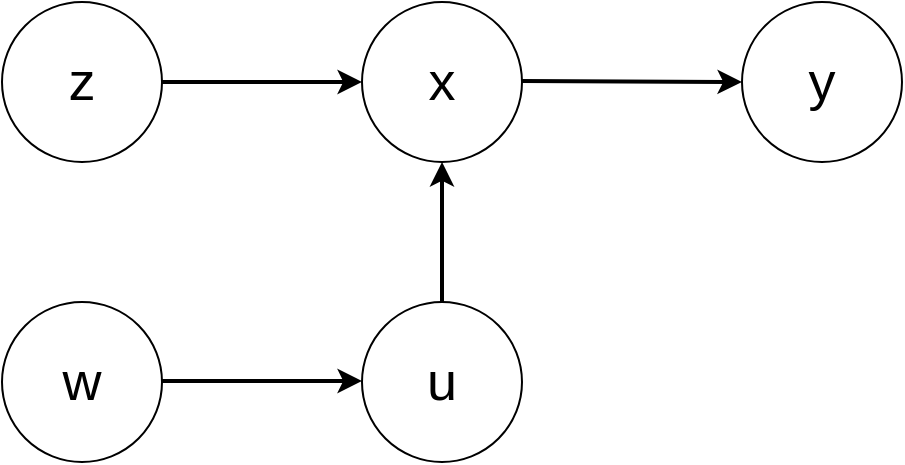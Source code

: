 <mxfile version="28.2.7">
  <diagram name="Page-1" id="UmJcWgQW5-kBxwZM-P0t">
    <mxGraphModel dx="867" dy="840" grid="1" gridSize="10" guides="1" tooltips="1" connect="1" arrows="1" fold="1" page="1" pageScale="1" pageWidth="850" pageHeight="1100" math="0" shadow="0">
      <root>
        <mxCell id="0" />
        <mxCell id="1" parent="0" />
        <mxCell id="2CvZfWqr4aYp74dCvFw_-1" value="&lt;font style=&quot;font-size: 27px;&quot;&gt;x&lt;/font&gt;" style="ellipse;whiteSpace=wrap;html=1;aspect=fixed;" vertex="1" parent="1">
          <mxGeometry x="250" y="120" width="80" height="80" as="geometry" />
        </mxCell>
        <mxCell id="2CvZfWqr4aYp74dCvFw_-2" value="&lt;font style=&quot;font-size: 27px;&quot;&gt;u&lt;/font&gt;" style="ellipse;whiteSpace=wrap;html=1;aspect=fixed;" vertex="1" parent="1">
          <mxGeometry x="250" y="270" width="80" height="80" as="geometry" />
        </mxCell>
        <mxCell id="2CvZfWqr4aYp74dCvFw_-3" value="&lt;font style=&quot;font-size: 27px;&quot;&gt;y&lt;/font&gt;" style="ellipse;whiteSpace=wrap;html=1;aspect=fixed;" vertex="1" parent="1">
          <mxGeometry x="440" y="120" width="80" height="80" as="geometry" />
        </mxCell>
        <mxCell id="2CvZfWqr4aYp74dCvFw_-5" value="&lt;font style=&quot;font-size: 27px;&quot;&gt;z&lt;/font&gt;" style="ellipse;whiteSpace=wrap;html=1;aspect=fixed;" vertex="1" parent="1">
          <mxGeometry x="70" y="120" width="80" height="80" as="geometry" />
        </mxCell>
        <mxCell id="2CvZfWqr4aYp74dCvFw_-6" value="" style="endArrow=classic;html=1;rounded=0;fontSize=13;convertToSvg=1;strokeWidth=2;exitX=1;exitY=0.5;exitDx=0;exitDy=0;entryX=0;entryY=0.5;entryDx=0;entryDy=0;" edge="1" parent="1" source="2CvZfWqr4aYp74dCvFw_-5" target="2CvZfWqr4aYp74dCvFw_-1">
          <mxGeometry width="50" height="50" relative="1" as="geometry">
            <mxPoint x="150" y="170" as="sourcePoint" />
            <mxPoint x="200" y="120" as="targetPoint" />
          </mxGeometry>
        </mxCell>
        <mxCell id="2CvZfWqr4aYp74dCvFw_-7" value="" style="endArrow=classic;html=1;rounded=0;fontSize=13;convertToSvg=1;strokeWidth=2;exitX=1;exitY=0.5;exitDx=0;exitDy=0;entryX=0;entryY=0.5;entryDx=0;entryDy=0;" edge="1" parent="1" target="2CvZfWqr4aYp74dCvFw_-3">
          <mxGeometry width="50" height="50" relative="1" as="geometry">
            <mxPoint x="330" y="159.5" as="sourcePoint" />
            <mxPoint x="430" y="159.5" as="targetPoint" />
          </mxGeometry>
        </mxCell>
        <mxCell id="2CvZfWqr4aYp74dCvFw_-8" value="" style="endArrow=classic;html=1;rounded=0;fontSize=13;convertToSvg=1;strokeWidth=2;exitX=1;exitY=0.5;exitDx=0;exitDy=0;entryX=0.5;entryY=1;entryDx=0;entryDy=0;" edge="1" parent="1" target="2CvZfWqr4aYp74dCvFw_-1">
          <mxGeometry width="50" height="50" relative="1" as="geometry">
            <mxPoint x="290" y="270" as="sourcePoint" />
            <mxPoint x="400" y="270.5" as="targetPoint" />
          </mxGeometry>
        </mxCell>
        <mxCell id="2CvZfWqr4aYp74dCvFw_-9" value="&lt;span style=&quot;font-size: 27px;&quot;&gt;w&lt;/span&gt;" style="ellipse;whiteSpace=wrap;html=1;aspect=fixed;" vertex="1" parent="1">
          <mxGeometry x="70" y="270" width="80" height="80" as="geometry" />
        </mxCell>
        <mxCell id="2CvZfWqr4aYp74dCvFw_-10" value="" style="endArrow=classic;html=1;rounded=0;fontSize=13;convertToSvg=1;strokeWidth=2;exitX=1;exitY=0.5;exitDx=0;exitDy=0;entryX=0;entryY=0.5;entryDx=0;entryDy=0;" edge="1" parent="1">
          <mxGeometry width="50" height="50" relative="1" as="geometry">
            <mxPoint x="150" y="309.5" as="sourcePoint" />
            <mxPoint x="250" y="309.5" as="targetPoint" />
          </mxGeometry>
        </mxCell>
      </root>
    </mxGraphModel>
  </diagram>
</mxfile>
